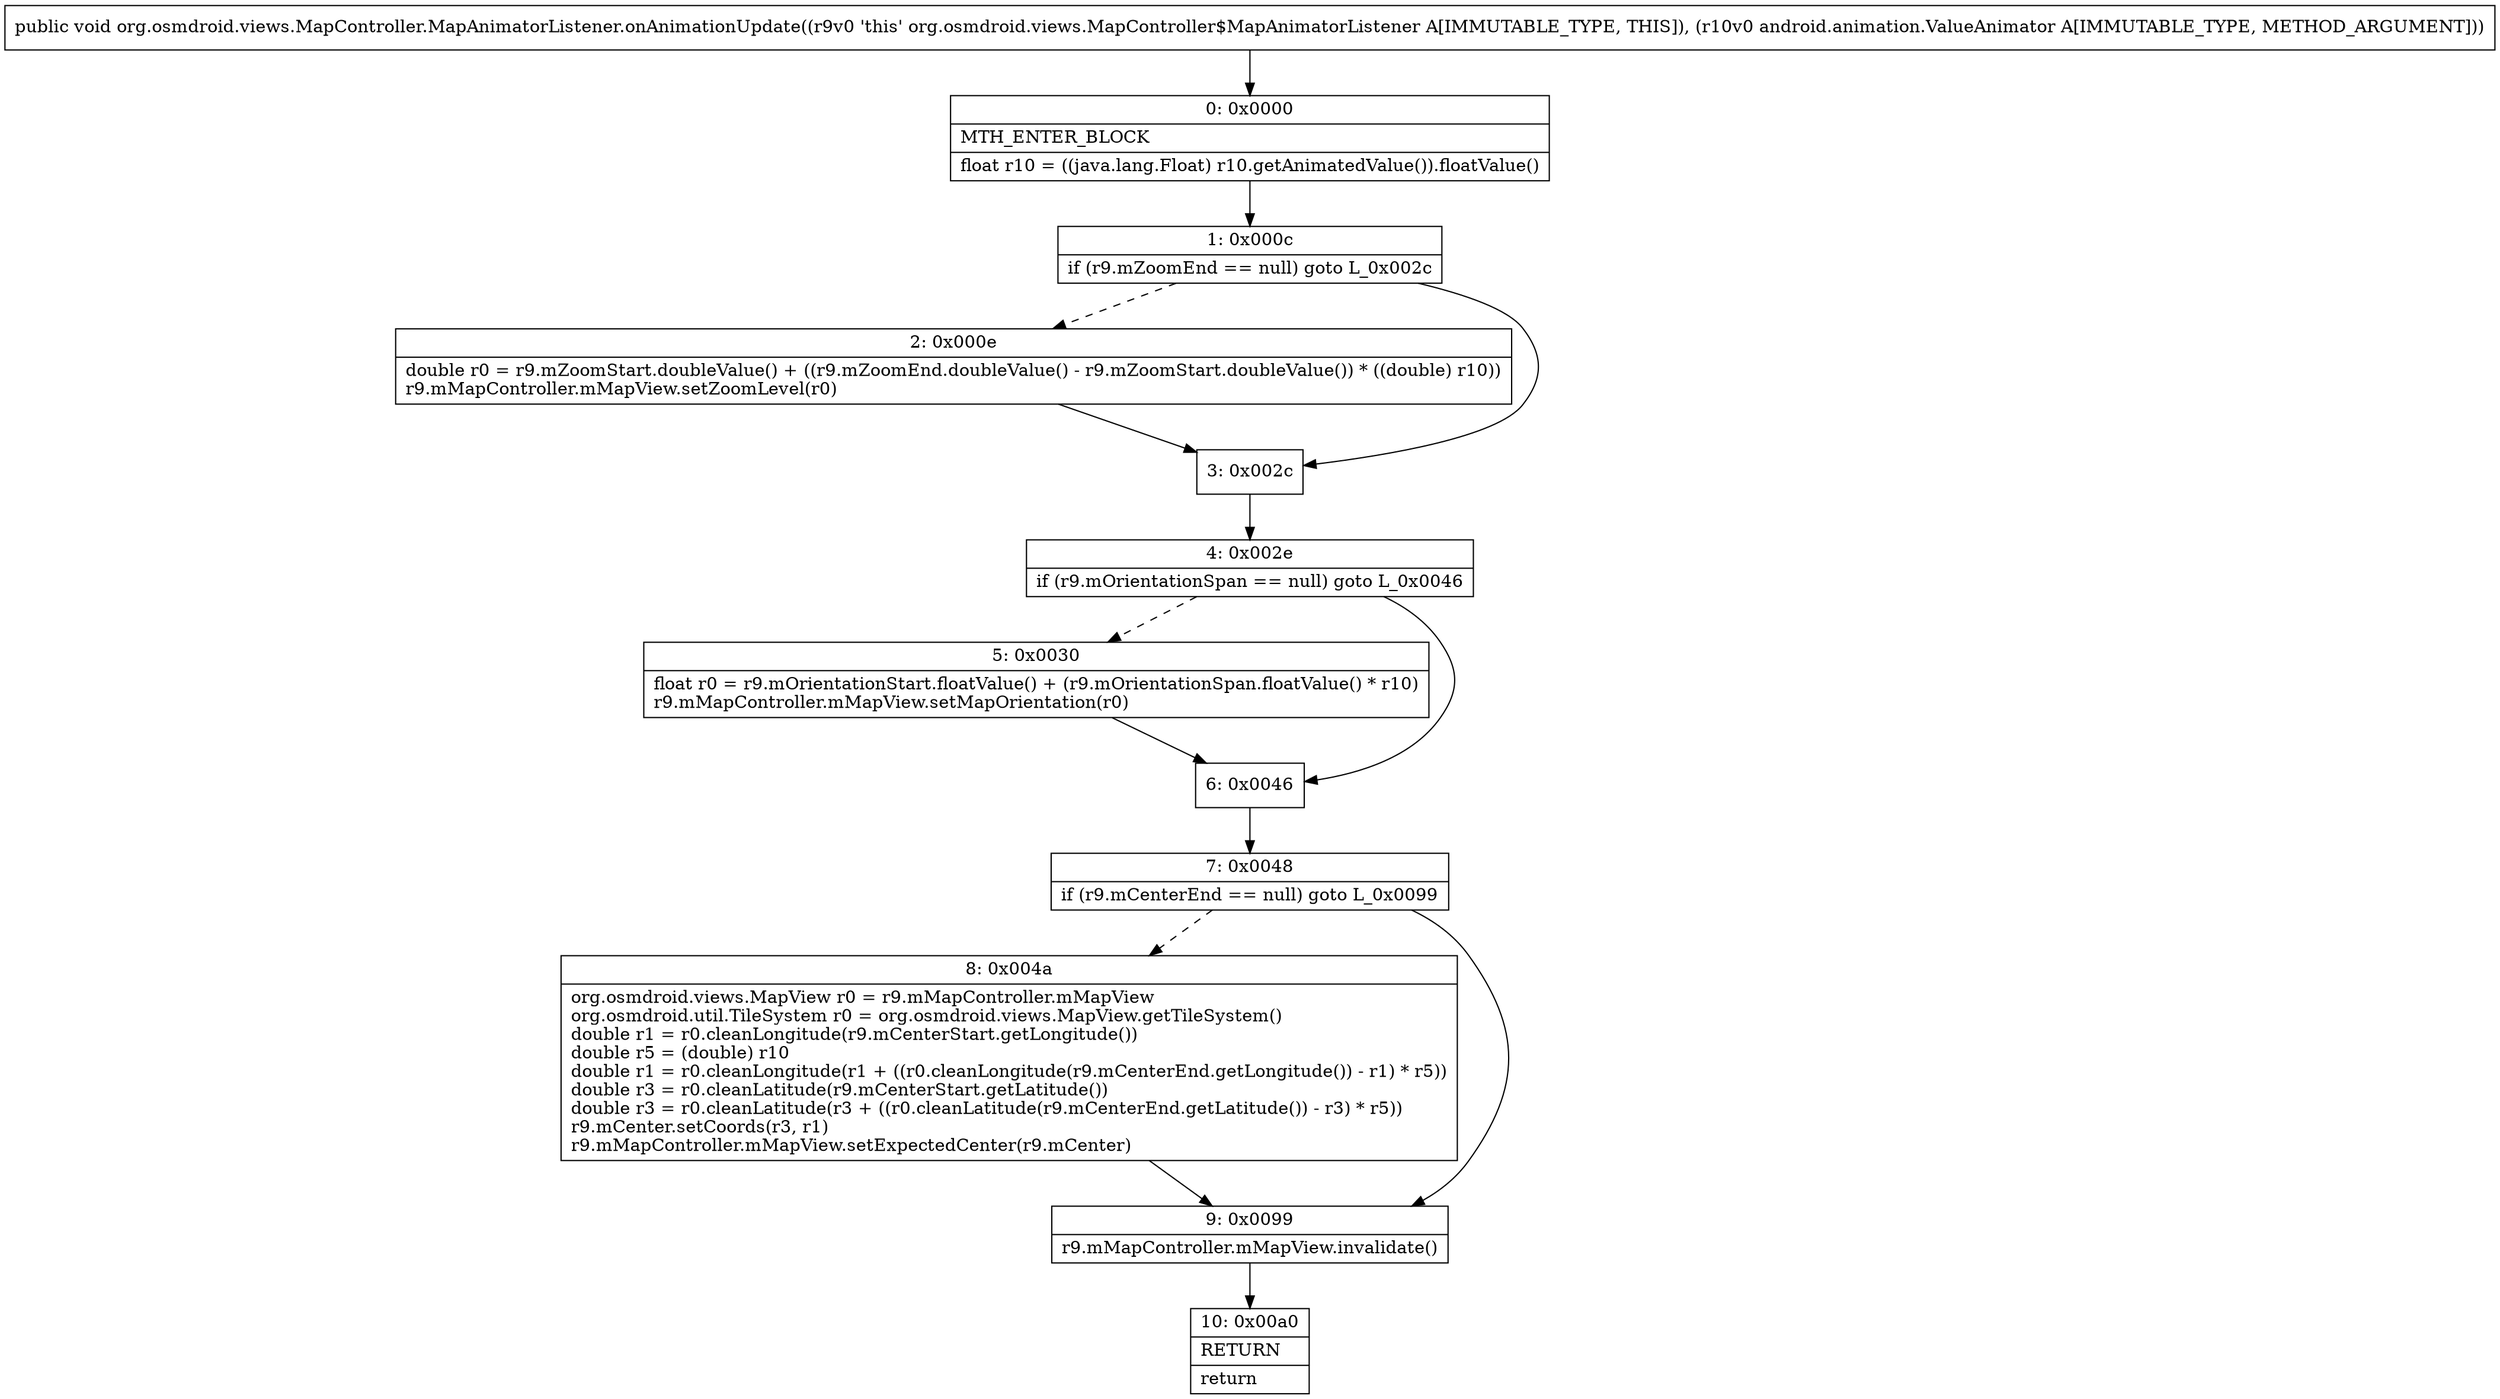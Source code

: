 digraph "CFG fororg.osmdroid.views.MapController.MapAnimatorListener.onAnimationUpdate(Landroid\/animation\/ValueAnimator;)V" {
Node_0 [shape=record,label="{0\:\ 0x0000|MTH_ENTER_BLOCK\l|float r10 = ((java.lang.Float) r10.getAnimatedValue()).floatValue()\l}"];
Node_1 [shape=record,label="{1\:\ 0x000c|if (r9.mZoomEnd == null) goto L_0x002c\l}"];
Node_2 [shape=record,label="{2\:\ 0x000e|double r0 = r9.mZoomStart.doubleValue() + ((r9.mZoomEnd.doubleValue() \- r9.mZoomStart.doubleValue()) * ((double) r10))\lr9.mMapController.mMapView.setZoomLevel(r0)\l}"];
Node_3 [shape=record,label="{3\:\ 0x002c}"];
Node_4 [shape=record,label="{4\:\ 0x002e|if (r9.mOrientationSpan == null) goto L_0x0046\l}"];
Node_5 [shape=record,label="{5\:\ 0x0030|float r0 = r9.mOrientationStart.floatValue() + (r9.mOrientationSpan.floatValue() * r10)\lr9.mMapController.mMapView.setMapOrientation(r0)\l}"];
Node_6 [shape=record,label="{6\:\ 0x0046}"];
Node_7 [shape=record,label="{7\:\ 0x0048|if (r9.mCenterEnd == null) goto L_0x0099\l}"];
Node_8 [shape=record,label="{8\:\ 0x004a|org.osmdroid.views.MapView r0 = r9.mMapController.mMapView\lorg.osmdroid.util.TileSystem r0 = org.osmdroid.views.MapView.getTileSystem()\ldouble r1 = r0.cleanLongitude(r9.mCenterStart.getLongitude())\ldouble r5 = (double) r10\ldouble r1 = r0.cleanLongitude(r1 + ((r0.cleanLongitude(r9.mCenterEnd.getLongitude()) \- r1) * r5))\ldouble r3 = r0.cleanLatitude(r9.mCenterStart.getLatitude())\ldouble r3 = r0.cleanLatitude(r3 + ((r0.cleanLatitude(r9.mCenterEnd.getLatitude()) \- r3) * r5))\lr9.mCenter.setCoords(r3, r1)\lr9.mMapController.mMapView.setExpectedCenter(r9.mCenter)\l}"];
Node_9 [shape=record,label="{9\:\ 0x0099|r9.mMapController.mMapView.invalidate()\l}"];
Node_10 [shape=record,label="{10\:\ 0x00a0|RETURN\l|return\l}"];
MethodNode[shape=record,label="{public void org.osmdroid.views.MapController.MapAnimatorListener.onAnimationUpdate((r9v0 'this' org.osmdroid.views.MapController$MapAnimatorListener A[IMMUTABLE_TYPE, THIS]), (r10v0 android.animation.ValueAnimator A[IMMUTABLE_TYPE, METHOD_ARGUMENT])) }"];
MethodNode -> Node_0;
Node_0 -> Node_1;
Node_1 -> Node_2[style=dashed];
Node_1 -> Node_3;
Node_2 -> Node_3;
Node_3 -> Node_4;
Node_4 -> Node_5[style=dashed];
Node_4 -> Node_6;
Node_5 -> Node_6;
Node_6 -> Node_7;
Node_7 -> Node_8[style=dashed];
Node_7 -> Node_9;
Node_8 -> Node_9;
Node_9 -> Node_10;
}

